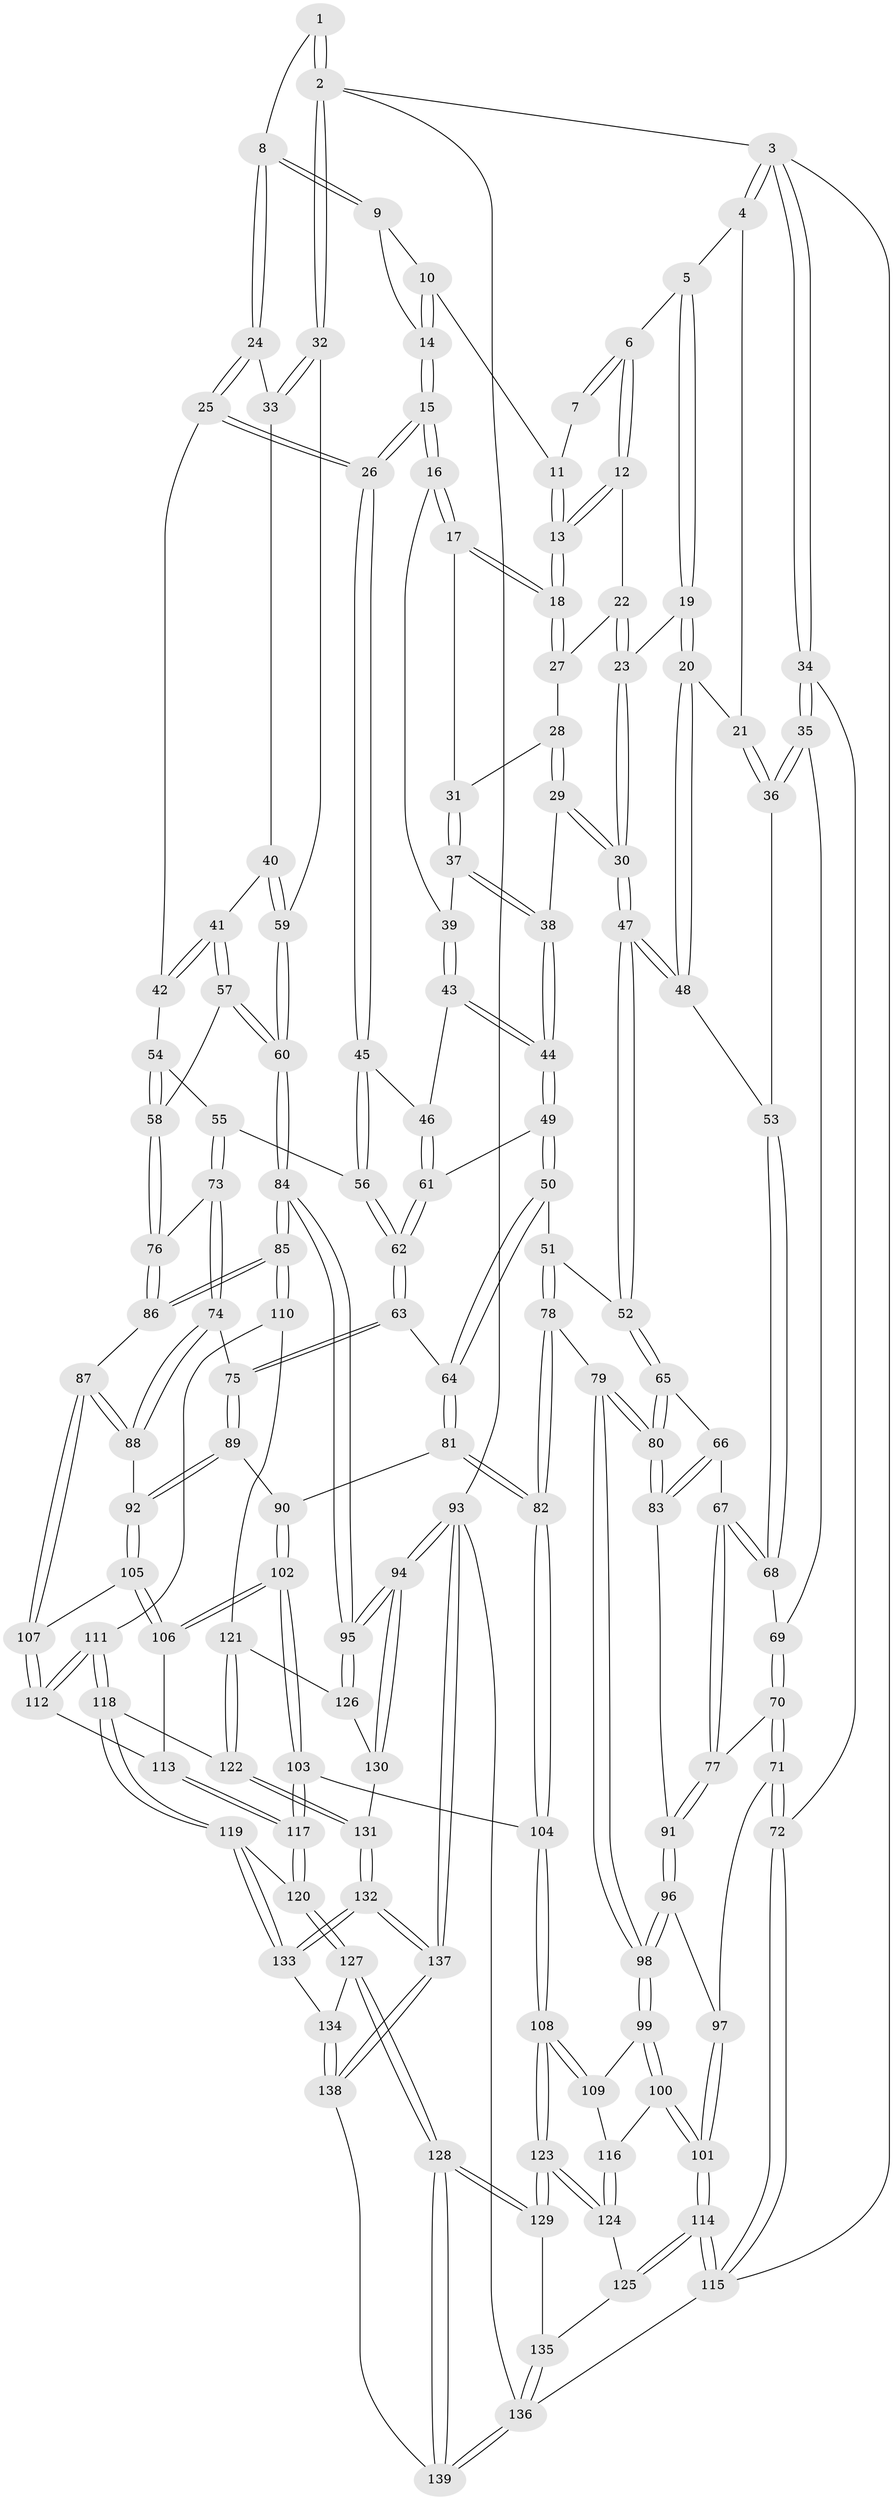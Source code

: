 // coarse degree distribution, {4: 0.4880952380952381, 6: 0.08333333333333333, 5: 0.2976190476190476, 3: 0.13095238095238096}
// Generated by graph-tools (version 1.1) at 2025/24/03/03/25 07:24:37]
// undirected, 139 vertices, 344 edges
graph export_dot {
graph [start="1"]
  node [color=gray90,style=filled];
  1 [pos="+0.8791302563203508+0"];
  2 [pos="+1+0"];
  3 [pos="+0+0"];
  4 [pos="+0.18084377004458962+0"];
  5 [pos="+0.33436708731017667+0"];
  6 [pos="+0.36540754705269274+0"];
  7 [pos="+0.684462268753125+0"];
  8 [pos="+0.8587151749270273+0.02923429870067411"];
  9 [pos="+0.8014088859028194+0.04217503057769545"];
  10 [pos="+0.7308321026373306+0"];
  11 [pos="+0.680464982550871+0"];
  12 [pos="+0.4112698970786399+0"];
  13 [pos="+0.6467305513011309+0.05087460725101327"];
  14 [pos="+0.7473210538095209+0.058239057223205944"];
  15 [pos="+0.6925870866487287+0.11860500700085051"];
  16 [pos="+0.676769830434944+0.10395567745412494"];
  17 [pos="+0.645993716920891+0.06728178621384517"];
  18 [pos="+0.6458403664781575+0.06503146169350148"];
  19 [pos="+0.26823863596683667+0.13791507621775564"];
  20 [pos="+0.2471203260571819+0.16197239173802055"];
  21 [pos="+0.13202733014374907+0.023661874393140714"];
  22 [pos="+0.4124806260689659+0"];
  23 [pos="+0.3950198601385516+0.0845218189403023"];
  24 [pos="+0.8713615466540107+0.06434340411687639"];
  25 [pos="+0.8451542144338307+0.152654639619847"];
  26 [pos="+0.7096918889309874+0.16539608124272756"];
  27 [pos="+0.45573093093565764+0"];
  28 [pos="+0.5211004737694107+0.0624049555907386"];
  29 [pos="+0.44735025098342335+0.15838882236220042"];
  30 [pos="+0.4184189212878583+0.15504646188218327"];
  31 [pos="+0.5504066328295085+0.09322603306838441"];
  32 [pos="+1+0"];
  33 [pos="+0.8980681288594007+0.06896658703370592"];
  34 [pos="+0+0.23329851483203506"];
  35 [pos="+0+0.21167929036361272"];
  36 [pos="+0.006192450462447859+0.20433274255979975"];
  37 [pos="+0.5444452900954747+0.12351192485598692"];
  38 [pos="+0.4864122938758398+0.16792280299405601"];
  39 [pos="+0.5707082903772001+0.15381534488642132"];
  40 [pos="+1+0.17531545897141604"];
  41 [pos="+0.9515332957584909+0.19923783144195248"];
  42 [pos="+0.8615861033516105+0.17644196167706147"];
  43 [pos="+0.571717436880481+0.15623852265076274"];
  44 [pos="+0.5347114336931909+0.24556402064944763"];
  45 [pos="+0.6930701800749415+0.20421779187610514"];
  46 [pos="+0.6512291830744709+0.20968922349516306"];
  47 [pos="+0.3497002509789403+0.27799852994159985"];
  48 [pos="+0.246496433939745+0.2352036906029017"];
  49 [pos="+0.5399674035929078+0.2629111054611663"];
  50 [pos="+0.5027638749137011+0.32619980710767293"];
  51 [pos="+0.43782498317071317+0.3311057796096799"];
  52 [pos="+0.36968981162345416+0.3101405262487394"];
  53 [pos="+0.21179207154883298+0.2497678681224309"];
  54 [pos="+0.8587716493872689+0.19195539495768887"];
  55 [pos="+0.7546420113743552+0.30320597316107745"];
  56 [pos="+0.7172112460688465+0.2890609779957151"];
  57 [pos="+0.9281831638037494+0.3523426082384858"];
  58 [pos="+0.8758861139026379+0.35755707562639616"];
  59 [pos="+1+0.15309052956538988"];
  60 [pos="+1+0.4333542586347916"];
  61 [pos="+0.5408049070556039+0.2626807336418304"];
  62 [pos="+0.6871863990304984+0.32215698518635344"];
  63 [pos="+0.6722519035116346+0.34663121963707777"];
  64 [pos="+0.5671458820275314+0.39067985260794696"];
  65 [pos="+0.3387763873254012+0.37056762850261804"];
  66 [pos="+0.2599671559763298+0.3984032994591477"];
  67 [pos="+0.1737691199053024+0.4115061977232504"];
  68 [pos="+0.18174948955902517+0.34895523731935235"];
  69 [pos="+0.05941253452206552+0.31500061280413194"];
  70 [pos="+0.10493982976186601+0.4165198095091064"];
  71 [pos="+0+0.49009094367946743"];
  72 [pos="+0+0.4915275772389589"];
  73 [pos="+0.8360549652613356+0.3614349895889455"];
  74 [pos="+0.7411160962326294+0.4447117648810014"];
  75 [pos="+0.7134507635942519+0.4385967612246342"];
  76 [pos="+0.8624927397804286+0.36452592033220027"];
  77 [pos="+0.1594585474848175+0.43282423008239496"];
  78 [pos="+0.4463744871681021+0.5336396011200474"];
  79 [pos="+0.34182794541388634+0.5045887013328562"];
  80 [pos="+0.33797254973526475+0.4948874033057761"];
  81 [pos="+0.5768173017684199+0.5006124645584048"];
  82 [pos="+0.46060039838215244+0.544846621682124"];
  83 [pos="+0.27438279495147366+0.47049374185245946"];
  84 [pos="+1+0.6055431252218348"];
  85 [pos="+1+0.6055341457601591"];
  86 [pos="+0.8653133598057418+0.54478898751839"];
  87 [pos="+0.8565706231493957+0.5484321377135003"];
  88 [pos="+0.7628414170165084+0.49369337582782596"];
  89 [pos="+0.6040525222886084+0.5117668157515299"];
  90 [pos="+0.5963922901877609+0.5113037662796124"];
  91 [pos="+0.16483297975590588+0.45538061233291505"];
  92 [pos="+0.6864905592399277+0.5592467165060075"];
  93 [pos="+1+1"];
  94 [pos="+1+0.9518166608713876"];
  95 [pos="+1+0.7002911603515439"];
  96 [pos="+0.16031573318519088+0.5223470314199087"];
  97 [pos="+0.1559028311101846+0.527708094411621"];
  98 [pos="+0.28452938842831743+0.5673428524720746"];
  99 [pos="+0.2852014605097915+0.5788086263072338"];
  100 [pos="+0.15811966295170357+0.7015130756307999"];
  101 [pos="+0.09940341379075247+0.6950309585501008"];
  102 [pos="+0.600620814250963+0.7135615300054426"];
  103 [pos="+0.5994247564919695+0.7152818441275823"];
  104 [pos="+0.4433470036278508+0.7129688834696929"];
  105 [pos="+0.7219615214063965+0.6156315743956944"];
  106 [pos="+0.6421434019085837+0.689265504239962"];
  107 [pos="+0.790695084966258+0.6295316069265204"];
  108 [pos="+0.4416404238468377+0.7144210200482279"];
  109 [pos="+0.3317951755442084+0.6603709190839909"];
  110 [pos="+0.8769710841315972+0.715044262794029"];
  111 [pos="+0.8135027908476106+0.7052944902745244"];
  112 [pos="+0.8080354088992339+0.698384080279788"];
  113 [pos="+0.7542523856274665+0.7180301910356868"];
  114 [pos="+0+0.7767609582838562"];
  115 [pos="+0+0.7812011367556287"];
  116 [pos="+0.20217059032573523+0.7201631445570886"];
  117 [pos="+0.6540522874399436+0.8129798261221947"];
  118 [pos="+0.7981091212176293+0.807309983530027"];
  119 [pos="+0.6928156815997509+0.8432401845473734"];
  120 [pos="+0.6551566547268772+0.8168032782644791"];
  121 [pos="+0.9069425407626207+0.801916237179499"];
  122 [pos="+0.8532037011077919+0.8496417564340314"];
  123 [pos="+0.3864613065360807+0.8634085581873008"];
  124 [pos="+0.30307793296972513+0.8365448198431464"];
  125 [pos="+0.12330133073554467+0.8972880291460562"];
  126 [pos="+1+0.802280428987568"];
  127 [pos="+0.569877061718532+0.8849187320171403"];
  128 [pos="+0.40884379542690863+0.926818547335387"];
  129 [pos="+0.401191839084967+0.9070346706605719"];
  130 [pos="+0.9015154123649137+0.9312979319430457"];
  131 [pos="+0.8721440233572219+0.9430410130691288"];
  132 [pos="+0.8516389807079763+0.9835336016599829"];
  133 [pos="+0.7086571770107487+0.8989099479447096"];
  134 [pos="+0.650842006817362+0.9976160686311588"];
  135 [pos="+0.1450441795160704+0.9437936220083847"];
  136 [pos="+0.26338928433348346+1"];
  137 [pos="+0.8549924019095034+1"];
  138 [pos="+0.6212395503419512+1"];
  139 [pos="+0.3972057998505982+1"];
  1 -- 2;
  1 -- 2;
  1 -- 8;
  2 -- 3;
  2 -- 32;
  2 -- 32;
  2 -- 93;
  3 -- 4;
  3 -- 4;
  3 -- 34;
  3 -- 34;
  3 -- 115;
  4 -- 5;
  4 -- 21;
  5 -- 6;
  5 -- 19;
  5 -- 19;
  6 -- 7;
  6 -- 7;
  6 -- 12;
  6 -- 12;
  7 -- 11;
  8 -- 9;
  8 -- 9;
  8 -- 24;
  8 -- 24;
  9 -- 10;
  9 -- 14;
  10 -- 11;
  10 -- 14;
  10 -- 14;
  11 -- 13;
  11 -- 13;
  12 -- 13;
  12 -- 13;
  12 -- 22;
  13 -- 18;
  13 -- 18;
  14 -- 15;
  14 -- 15;
  15 -- 16;
  15 -- 16;
  15 -- 26;
  15 -- 26;
  16 -- 17;
  16 -- 17;
  16 -- 39;
  17 -- 18;
  17 -- 18;
  17 -- 31;
  18 -- 27;
  18 -- 27;
  19 -- 20;
  19 -- 20;
  19 -- 23;
  20 -- 21;
  20 -- 48;
  20 -- 48;
  21 -- 36;
  21 -- 36;
  22 -- 23;
  22 -- 23;
  22 -- 27;
  23 -- 30;
  23 -- 30;
  24 -- 25;
  24 -- 25;
  24 -- 33;
  25 -- 26;
  25 -- 26;
  25 -- 42;
  26 -- 45;
  26 -- 45;
  27 -- 28;
  28 -- 29;
  28 -- 29;
  28 -- 31;
  29 -- 30;
  29 -- 30;
  29 -- 38;
  30 -- 47;
  30 -- 47;
  31 -- 37;
  31 -- 37;
  32 -- 33;
  32 -- 33;
  32 -- 59;
  33 -- 40;
  34 -- 35;
  34 -- 35;
  34 -- 72;
  35 -- 36;
  35 -- 36;
  35 -- 69;
  36 -- 53;
  37 -- 38;
  37 -- 38;
  37 -- 39;
  38 -- 44;
  38 -- 44;
  39 -- 43;
  39 -- 43;
  40 -- 41;
  40 -- 59;
  40 -- 59;
  41 -- 42;
  41 -- 42;
  41 -- 57;
  41 -- 57;
  42 -- 54;
  43 -- 44;
  43 -- 44;
  43 -- 46;
  44 -- 49;
  44 -- 49;
  45 -- 46;
  45 -- 56;
  45 -- 56;
  46 -- 61;
  46 -- 61;
  47 -- 48;
  47 -- 48;
  47 -- 52;
  47 -- 52;
  48 -- 53;
  49 -- 50;
  49 -- 50;
  49 -- 61;
  50 -- 51;
  50 -- 64;
  50 -- 64;
  51 -- 52;
  51 -- 78;
  51 -- 78;
  52 -- 65;
  52 -- 65;
  53 -- 68;
  53 -- 68;
  54 -- 55;
  54 -- 58;
  54 -- 58;
  55 -- 56;
  55 -- 73;
  55 -- 73;
  56 -- 62;
  56 -- 62;
  57 -- 58;
  57 -- 60;
  57 -- 60;
  58 -- 76;
  58 -- 76;
  59 -- 60;
  59 -- 60;
  60 -- 84;
  60 -- 84;
  61 -- 62;
  61 -- 62;
  62 -- 63;
  62 -- 63;
  63 -- 64;
  63 -- 75;
  63 -- 75;
  64 -- 81;
  64 -- 81;
  65 -- 66;
  65 -- 80;
  65 -- 80;
  66 -- 67;
  66 -- 83;
  66 -- 83;
  67 -- 68;
  67 -- 68;
  67 -- 77;
  67 -- 77;
  68 -- 69;
  69 -- 70;
  69 -- 70;
  70 -- 71;
  70 -- 71;
  70 -- 77;
  71 -- 72;
  71 -- 72;
  71 -- 97;
  72 -- 115;
  72 -- 115;
  73 -- 74;
  73 -- 74;
  73 -- 76;
  74 -- 75;
  74 -- 88;
  74 -- 88;
  75 -- 89;
  75 -- 89;
  76 -- 86;
  76 -- 86;
  77 -- 91;
  77 -- 91;
  78 -- 79;
  78 -- 82;
  78 -- 82;
  79 -- 80;
  79 -- 80;
  79 -- 98;
  79 -- 98;
  80 -- 83;
  80 -- 83;
  81 -- 82;
  81 -- 82;
  81 -- 90;
  82 -- 104;
  82 -- 104;
  83 -- 91;
  84 -- 85;
  84 -- 85;
  84 -- 95;
  84 -- 95;
  85 -- 86;
  85 -- 86;
  85 -- 110;
  85 -- 110;
  86 -- 87;
  87 -- 88;
  87 -- 88;
  87 -- 107;
  87 -- 107;
  88 -- 92;
  89 -- 90;
  89 -- 92;
  89 -- 92;
  90 -- 102;
  90 -- 102;
  91 -- 96;
  91 -- 96;
  92 -- 105;
  92 -- 105;
  93 -- 94;
  93 -- 94;
  93 -- 137;
  93 -- 137;
  93 -- 136;
  94 -- 95;
  94 -- 95;
  94 -- 130;
  94 -- 130;
  95 -- 126;
  95 -- 126;
  96 -- 97;
  96 -- 98;
  96 -- 98;
  97 -- 101;
  97 -- 101;
  98 -- 99;
  98 -- 99;
  99 -- 100;
  99 -- 100;
  99 -- 109;
  100 -- 101;
  100 -- 101;
  100 -- 116;
  101 -- 114;
  101 -- 114;
  102 -- 103;
  102 -- 103;
  102 -- 106;
  102 -- 106;
  103 -- 104;
  103 -- 117;
  103 -- 117;
  104 -- 108;
  104 -- 108;
  105 -- 106;
  105 -- 106;
  105 -- 107;
  106 -- 113;
  107 -- 112;
  107 -- 112;
  108 -- 109;
  108 -- 109;
  108 -- 123;
  108 -- 123;
  109 -- 116;
  110 -- 111;
  110 -- 121;
  111 -- 112;
  111 -- 112;
  111 -- 118;
  111 -- 118;
  112 -- 113;
  113 -- 117;
  113 -- 117;
  114 -- 115;
  114 -- 115;
  114 -- 125;
  114 -- 125;
  115 -- 136;
  116 -- 124;
  116 -- 124;
  117 -- 120;
  117 -- 120;
  118 -- 119;
  118 -- 119;
  118 -- 122;
  119 -- 120;
  119 -- 133;
  119 -- 133;
  120 -- 127;
  120 -- 127;
  121 -- 122;
  121 -- 122;
  121 -- 126;
  122 -- 131;
  122 -- 131;
  123 -- 124;
  123 -- 124;
  123 -- 129;
  123 -- 129;
  124 -- 125;
  125 -- 135;
  126 -- 130;
  127 -- 128;
  127 -- 128;
  127 -- 134;
  128 -- 129;
  128 -- 129;
  128 -- 139;
  128 -- 139;
  129 -- 135;
  130 -- 131;
  131 -- 132;
  131 -- 132;
  132 -- 133;
  132 -- 133;
  132 -- 137;
  132 -- 137;
  133 -- 134;
  134 -- 138;
  134 -- 138;
  135 -- 136;
  135 -- 136;
  136 -- 139;
  136 -- 139;
  137 -- 138;
  137 -- 138;
  138 -- 139;
}
